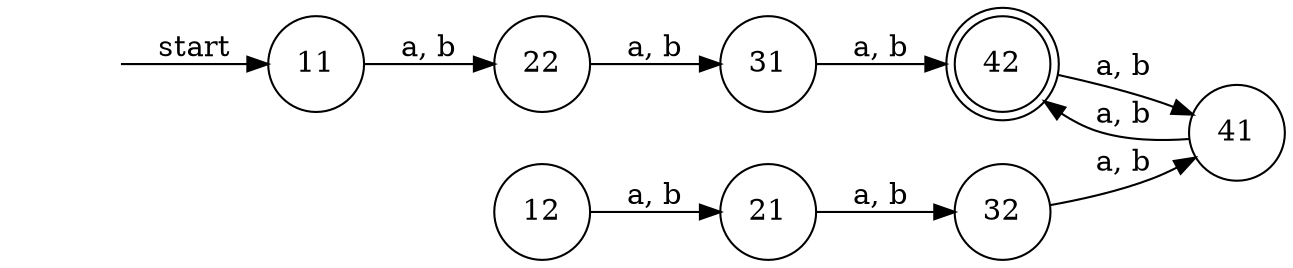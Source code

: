 digraph graph_2_2{
    rankdir=LR;

    "" [shape = none];
    42 [shape = doublecircle];
    node [shape = circle];

    "" -> 11 [label = "start"];  
    11 -> 22 [label = "a, b"];
    12 -> 21 [label = "a, b"];
    21 -> 32 [label = "a, b"];
    22 -> 31 [label = "a, b"];
    31 -> 42 [label = "a, b"];
    32 -> 41 [label = "a, b"];
    41 -> 42 [label = "a, b"];
    42 -> 41 [label = "a, b"];
 
}

